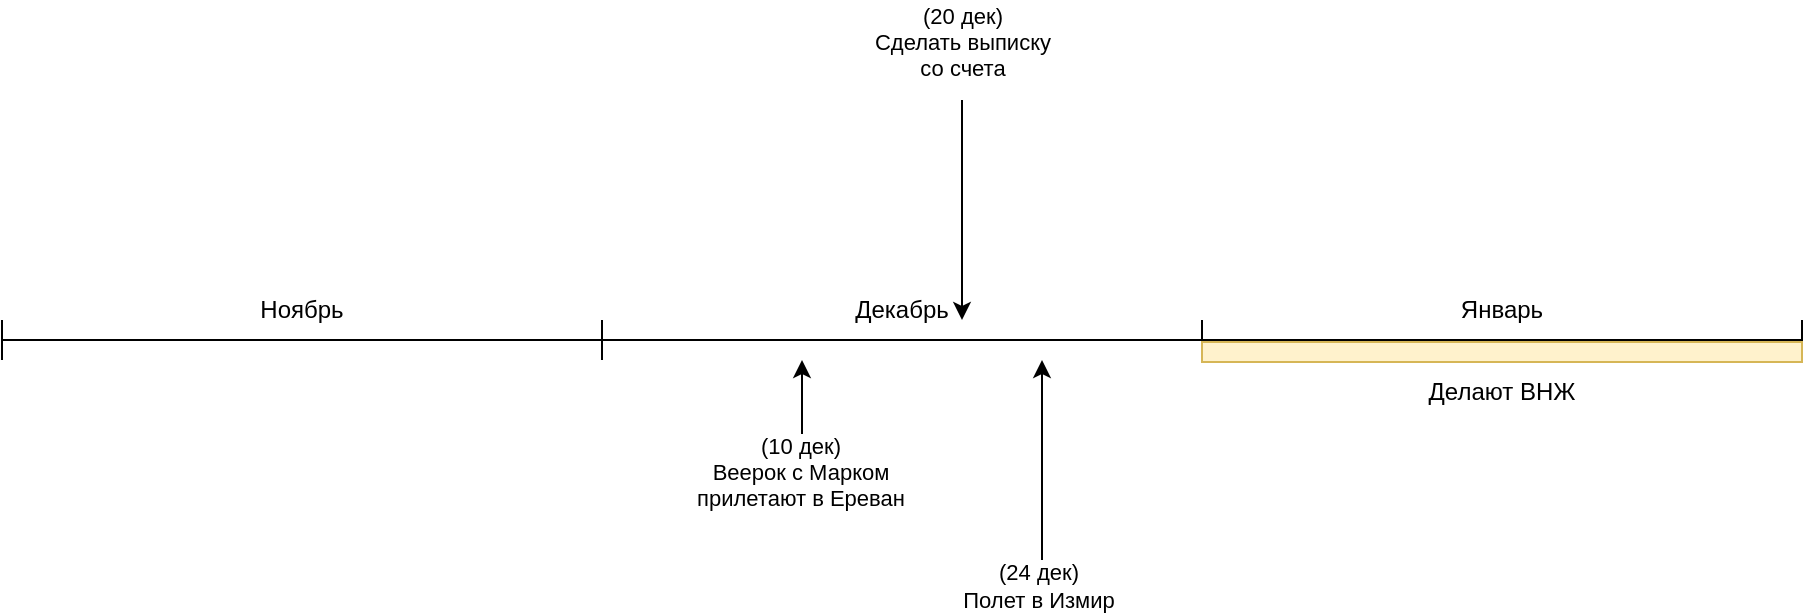 <mxfile version="20.5.1" type="github">
  <diagram id="JXkJgvmqfbqvkpHv6_zL" name="Page-1">
    <mxGraphModel dx="951" dy="555" grid="1" gridSize="10" guides="1" tooltips="1" connect="1" arrows="1" fold="1" page="1" pageScale="1" pageWidth="827" pageHeight="1169" math="0" shadow="0">
      <root>
        <mxCell id="0" />
        <mxCell id="1" parent="0" />
        <mxCell id="IPj3DiEYcI8KrJd8g6xb-4" value="" style="group" vertex="1" connectable="0" parent="1">
          <mxGeometry x="80" y="190" width="300" height="20" as="geometry" />
        </mxCell>
        <mxCell id="IPj3DiEYcI8KrJd8g6xb-1" value="" style="endArrow=none;html=1;rounded=0;" edge="1" parent="IPj3DiEYcI8KrJd8g6xb-4">
          <mxGeometry width="50" height="50" relative="1" as="geometry">
            <mxPoint y="10" as="sourcePoint" />
            <mxPoint x="300" y="10" as="targetPoint" />
          </mxGeometry>
        </mxCell>
        <mxCell id="IPj3DiEYcI8KrJd8g6xb-2" value="" style="endArrow=none;html=1;rounded=0;" edge="1" parent="IPj3DiEYcI8KrJd8g6xb-4">
          <mxGeometry width="50" height="50" relative="1" as="geometry">
            <mxPoint y="20" as="sourcePoint" />
            <mxPoint as="targetPoint" />
          </mxGeometry>
        </mxCell>
        <mxCell id="IPj3DiEYcI8KrJd8g6xb-3" value="" style="endArrow=none;html=1;rounded=0;" edge="1" parent="IPj3DiEYcI8KrJd8g6xb-4">
          <mxGeometry width="50" height="50" relative="1" as="geometry">
            <mxPoint x="300" y="20" as="sourcePoint" />
            <mxPoint x="300" as="targetPoint" />
          </mxGeometry>
        </mxCell>
        <mxCell id="IPj3DiEYcI8KrJd8g6xb-5" value="" style="group" vertex="1" connectable="0" parent="1">
          <mxGeometry x="380" y="190" width="300" height="20" as="geometry" />
        </mxCell>
        <mxCell id="IPj3DiEYcI8KrJd8g6xb-6" value="" style="endArrow=none;html=1;rounded=0;" edge="1" parent="IPj3DiEYcI8KrJd8g6xb-5">
          <mxGeometry width="50" height="50" relative="1" as="geometry">
            <mxPoint y="10" as="sourcePoint" />
            <mxPoint x="300" y="10" as="targetPoint" />
          </mxGeometry>
        </mxCell>
        <mxCell id="IPj3DiEYcI8KrJd8g6xb-7" value="" style="endArrow=none;html=1;rounded=0;" edge="1" parent="IPj3DiEYcI8KrJd8g6xb-5">
          <mxGeometry width="50" height="50" relative="1" as="geometry">
            <mxPoint y="20" as="sourcePoint" />
            <mxPoint as="targetPoint" />
          </mxGeometry>
        </mxCell>
        <mxCell id="IPj3DiEYcI8KrJd8g6xb-8" value="" style="endArrow=none;html=1;rounded=0;" edge="1" parent="IPj3DiEYcI8KrJd8g6xb-5">
          <mxGeometry width="50" height="50" relative="1" as="geometry">
            <mxPoint x="300" y="20" as="sourcePoint" />
            <mxPoint x="300" as="targetPoint" />
          </mxGeometry>
        </mxCell>
        <mxCell id="IPj3DiEYcI8KrJd8g6xb-11" value="" style="group" vertex="1" connectable="0" parent="1">
          <mxGeometry x="680" y="190" width="300" height="20" as="geometry" />
        </mxCell>
        <mxCell id="IPj3DiEYcI8KrJd8g6xb-12" value="" style="endArrow=none;html=1;rounded=0;" edge="1" parent="IPj3DiEYcI8KrJd8g6xb-11">
          <mxGeometry width="50" height="50" relative="1" as="geometry">
            <mxPoint y="10" as="sourcePoint" />
            <mxPoint x="300" y="10" as="targetPoint" />
          </mxGeometry>
        </mxCell>
        <mxCell id="IPj3DiEYcI8KrJd8g6xb-13" value="" style="endArrow=none;html=1;rounded=0;" edge="1" parent="IPj3DiEYcI8KrJd8g6xb-11">
          <mxGeometry width="50" height="50" relative="1" as="geometry">
            <mxPoint y="20" as="sourcePoint" />
            <mxPoint as="targetPoint" />
          </mxGeometry>
        </mxCell>
        <mxCell id="IPj3DiEYcI8KrJd8g6xb-14" value="" style="endArrow=none;html=1;rounded=0;" edge="1" parent="IPj3DiEYcI8KrJd8g6xb-11">
          <mxGeometry width="50" height="50" relative="1" as="geometry">
            <mxPoint x="300" y="20" as="sourcePoint" />
            <mxPoint x="300" as="targetPoint" />
          </mxGeometry>
        </mxCell>
        <mxCell id="IPj3DiEYcI8KrJd8g6xb-16" value="Ноябрь" style="text;html=1;strokeColor=none;fillColor=none;align=center;verticalAlign=middle;whiteSpace=wrap;rounded=0;" vertex="1" parent="1">
          <mxGeometry x="200" y="170" width="60" height="30" as="geometry" />
        </mxCell>
        <mxCell id="IPj3DiEYcI8KrJd8g6xb-17" value="Декабрь" style="text;html=1;strokeColor=none;fillColor=none;align=center;verticalAlign=middle;whiteSpace=wrap;rounded=0;" vertex="1" parent="1">
          <mxGeometry x="500" y="170" width="60" height="30" as="geometry" />
        </mxCell>
        <mxCell id="IPj3DiEYcI8KrJd8g6xb-18" value="Январь" style="text;html=1;strokeColor=none;fillColor=none;align=center;verticalAlign=middle;whiteSpace=wrap;rounded=0;" vertex="1" parent="1">
          <mxGeometry x="800" y="170" width="60" height="30" as="geometry" />
        </mxCell>
        <mxCell id="IPj3DiEYcI8KrJd8g6xb-19" value="" style="endArrow=classic;html=1;rounded=0;" edge="1" parent="1">
          <mxGeometry width="50" height="50" relative="1" as="geometry">
            <mxPoint x="480" y="250" as="sourcePoint" />
            <mxPoint x="480" y="210" as="targetPoint" />
          </mxGeometry>
        </mxCell>
        <mxCell id="IPj3DiEYcI8KrJd8g6xb-21" value="(10 дек)&lt;br&gt;Веерок с Марком&lt;br&gt;прилетают в Ереван" style="edgeLabel;html=1;align=center;verticalAlign=middle;resizable=0;points=[];" vertex="1" connectable="0" parent="IPj3DiEYcI8KrJd8g6xb-19">
          <mxGeometry x="-0.61" y="1" relative="1" as="geometry">
            <mxPoint y="24" as="offset" />
          </mxGeometry>
        </mxCell>
        <mxCell id="IPj3DiEYcI8KrJd8g6xb-22" value="" style="endArrow=classic;html=1;rounded=0;" edge="1" parent="1">
          <mxGeometry width="50" height="50" relative="1" as="geometry">
            <mxPoint x="560" y="80" as="sourcePoint" />
            <mxPoint x="560" y="190" as="targetPoint" />
          </mxGeometry>
        </mxCell>
        <mxCell id="IPj3DiEYcI8KrJd8g6xb-23" value="(20 дек)&lt;br&gt;Сделать выписку&lt;br&gt;со счета" style="edgeLabel;html=1;align=center;verticalAlign=middle;resizable=0;points=[];" vertex="1" connectable="0" parent="IPj3DiEYcI8KrJd8g6xb-22">
          <mxGeometry x="-0.61" y="1" relative="1" as="geometry">
            <mxPoint x="-1" y="-51" as="offset" />
          </mxGeometry>
        </mxCell>
        <mxCell id="IPj3DiEYcI8KrJd8g6xb-24" value="" style="endArrow=classic;html=1;rounded=0;" edge="1" parent="1">
          <mxGeometry width="50" height="50" relative="1" as="geometry">
            <mxPoint x="600" y="310" as="sourcePoint" />
            <mxPoint x="600" y="210" as="targetPoint" />
          </mxGeometry>
        </mxCell>
        <mxCell id="IPj3DiEYcI8KrJd8g6xb-25" value="(24 дек)&lt;br&gt;Полет в Измир" style="edgeLabel;html=1;align=center;verticalAlign=middle;resizable=0;points=[];" vertex="1" connectable="0" parent="IPj3DiEYcI8KrJd8g6xb-24">
          <mxGeometry x="-0.61" y="1" relative="1" as="geometry">
            <mxPoint x="-1" y="32" as="offset" />
          </mxGeometry>
        </mxCell>
        <mxCell id="IPj3DiEYcI8KrJd8g6xb-26" value="" style="rounded=0;whiteSpace=wrap;html=1;fillColor=#fff2cc;strokeColor=#d6b656;" vertex="1" parent="1">
          <mxGeometry x="680" y="201" width="300" height="10" as="geometry" />
        </mxCell>
        <mxCell id="IPj3DiEYcI8KrJd8g6xb-27" value="Делают ВНЖ" style="text;html=1;strokeColor=none;fillColor=none;align=center;verticalAlign=middle;whiteSpace=wrap;rounded=0;" vertex="1" parent="1">
          <mxGeometry x="770" y="211" width="120" height="30" as="geometry" />
        </mxCell>
      </root>
    </mxGraphModel>
  </diagram>
</mxfile>
